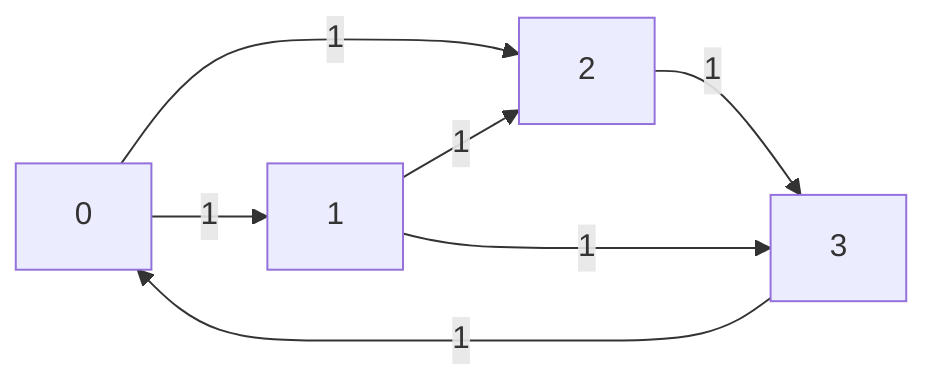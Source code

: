 flowchart LR

    0 -->|1| 1
    0 -->|1| 2

    1 -->|1| 2

    2 -->|1| 3

    1 -->|1| 3

    3 -->|1| 0